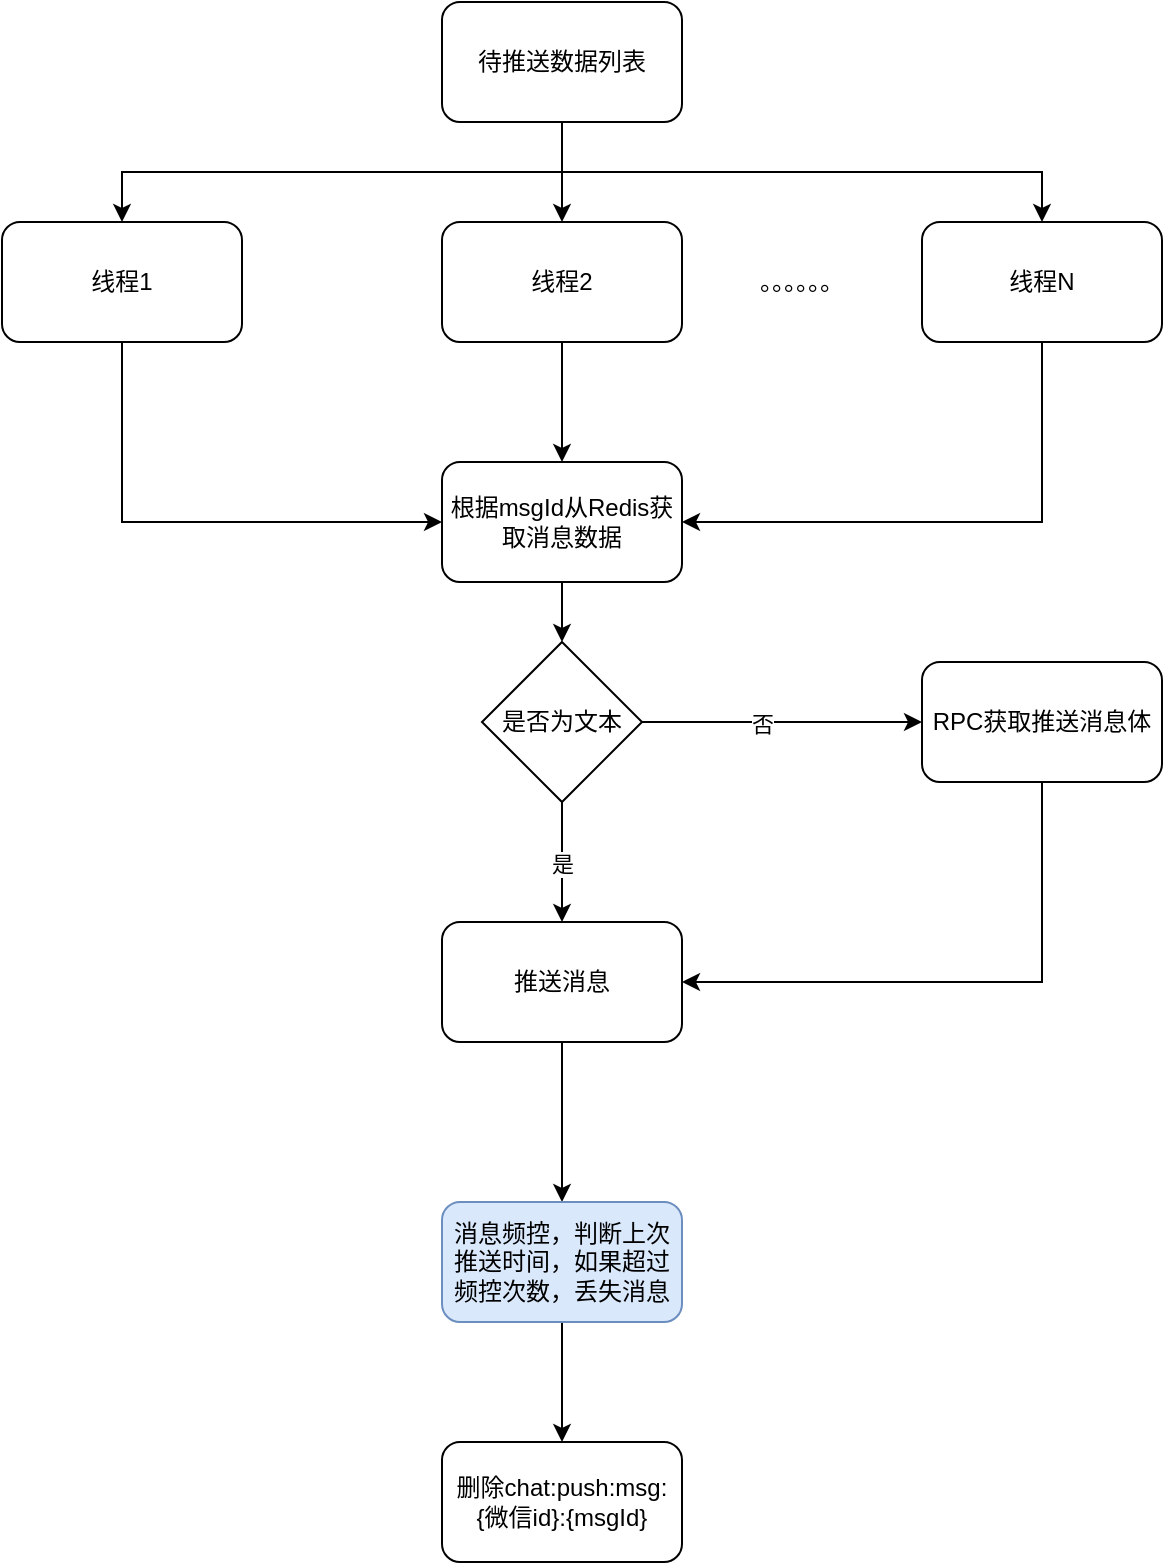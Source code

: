 <mxfile version="24.9.3">
  <diagram name="第 1 页" id="s7mqqbtvPCFgrEXvom89">
    <mxGraphModel dx="1230" dy="884" grid="1" gridSize="10" guides="1" tooltips="1" connect="1" arrows="1" fold="1" page="1" pageScale="1" pageWidth="827" pageHeight="1169" math="0" shadow="0">
      <root>
        <mxCell id="0" />
        <mxCell id="1" parent="0" />
        <mxCell id="EfEsFLw0orKiGEYMN6w3-5" style="edgeStyle=orthogonalEdgeStyle;rounded=0;orthogonalLoop=1;jettySize=auto;html=1;exitX=0.5;exitY=1;exitDx=0;exitDy=0;" parent="1" source="EfEsFLw0orKiGEYMN6w3-1" target="EfEsFLw0orKiGEYMN6w3-2" edge="1">
          <mxGeometry relative="1" as="geometry" />
        </mxCell>
        <mxCell id="EfEsFLw0orKiGEYMN6w3-6" style="edgeStyle=orthogonalEdgeStyle;rounded=0;orthogonalLoop=1;jettySize=auto;html=1;exitX=0.5;exitY=1;exitDx=0;exitDy=0;entryX=0.5;entryY=0;entryDx=0;entryDy=0;" parent="1" source="EfEsFLw0orKiGEYMN6w3-1" target="EfEsFLw0orKiGEYMN6w3-3" edge="1">
          <mxGeometry relative="1" as="geometry" />
        </mxCell>
        <mxCell id="EfEsFLw0orKiGEYMN6w3-7" style="edgeStyle=orthogonalEdgeStyle;rounded=0;orthogonalLoop=1;jettySize=auto;html=1;exitX=0.5;exitY=1;exitDx=0;exitDy=0;entryX=0.5;entryY=0;entryDx=0;entryDy=0;" parent="1" source="EfEsFLw0orKiGEYMN6w3-1" target="EfEsFLw0orKiGEYMN6w3-4" edge="1">
          <mxGeometry relative="1" as="geometry" />
        </mxCell>
        <mxCell id="EfEsFLw0orKiGEYMN6w3-1" value="待推送数据列表" style="rounded=1;whiteSpace=wrap;html=1;" parent="1" vertex="1">
          <mxGeometry x="320" y="60" width="120" height="60" as="geometry" />
        </mxCell>
        <mxCell id="u6foebVcak_EvIbJIwWJ-4" style="edgeStyle=orthogonalEdgeStyle;rounded=0;orthogonalLoop=1;jettySize=auto;html=1;exitX=0.5;exitY=1;exitDx=0;exitDy=0;entryX=0;entryY=0.5;entryDx=0;entryDy=0;" edge="1" parent="1" source="EfEsFLw0orKiGEYMN6w3-2" target="EfEsFLw0orKiGEYMN6w3-9">
          <mxGeometry relative="1" as="geometry" />
        </mxCell>
        <mxCell id="EfEsFLw0orKiGEYMN6w3-2" value="线程1" style="rounded=1;whiteSpace=wrap;html=1;" parent="1" vertex="1">
          <mxGeometry x="100" y="170" width="120" height="60" as="geometry" />
        </mxCell>
        <mxCell id="EfEsFLw0orKiGEYMN6w3-10" style="edgeStyle=orthogonalEdgeStyle;rounded=0;orthogonalLoop=1;jettySize=auto;html=1;exitX=0.5;exitY=1;exitDx=0;exitDy=0;entryX=0.5;entryY=0;entryDx=0;entryDy=0;" parent="1" source="EfEsFLw0orKiGEYMN6w3-3" target="EfEsFLw0orKiGEYMN6w3-9" edge="1">
          <mxGeometry relative="1" as="geometry" />
        </mxCell>
        <mxCell id="EfEsFLw0orKiGEYMN6w3-3" value="线程2" style="rounded=1;whiteSpace=wrap;html=1;" parent="1" vertex="1">
          <mxGeometry x="320" y="170" width="120" height="60" as="geometry" />
        </mxCell>
        <mxCell id="u6foebVcak_EvIbJIwWJ-5" style="edgeStyle=orthogonalEdgeStyle;rounded=0;orthogonalLoop=1;jettySize=auto;html=1;exitX=0.5;exitY=1;exitDx=0;exitDy=0;entryX=1;entryY=0.5;entryDx=0;entryDy=0;" edge="1" parent="1" source="EfEsFLw0orKiGEYMN6w3-4" target="EfEsFLw0orKiGEYMN6w3-9">
          <mxGeometry relative="1" as="geometry" />
        </mxCell>
        <mxCell id="EfEsFLw0orKiGEYMN6w3-4" value="线程N" style="rounded=1;whiteSpace=wrap;html=1;" parent="1" vertex="1">
          <mxGeometry x="560" y="170" width="120" height="60" as="geometry" />
        </mxCell>
        <mxCell id="EfEsFLw0orKiGEYMN6w3-8" value="。。。。。。" style="text;html=1;align=center;verticalAlign=middle;whiteSpace=wrap;rounded=0;" parent="1" vertex="1">
          <mxGeometry x="470" y="185" width="60" height="30" as="geometry" />
        </mxCell>
        <mxCell id="EfEsFLw0orKiGEYMN6w3-13" style="edgeStyle=orthogonalEdgeStyle;rounded=0;orthogonalLoop=1;jettySize=auto;html=1;exitX=0.5;exitY=1;exitDx=0;exitDy=0;entryX=0.5;entryY=0;entryDx=0;entryDy=0;" parent="1" source="EfEsFLw0orKiGEYMN6w3-9" target="EfEsFLw0orKiGEYMN6w3-12" edge="1">
          <mxGeometry relative="1" as="geometry" />
        </mxCell>
        <mxCell id="EfEsFLw0orKiGEYMN6w3-9" value="根据msgId从Redis获取消息数据" style="rounded=1;whiteSpace=wrap;html=1;" parent="1" vertex="1">
          <mxGeometry x="320" y="290" width="120" height="60" as="geometry" />
        </mxCell>
        <mxCell id="EfEsFLw0orKiGEYMN6w3-15" style="edgeStyle=orthogonalEdgeStyle;rounded=0;orthogonalLoop=1;jettySize=auto;html=1;exitX=1;exitY=0.5;exitDx=0;exitDy=0;" parent="1" source="EfEsFLw0orKiGEYMN6w3-12" target="EfEsFLw0orKiGEYMN6w3-14" edge="1">
          <mxGeometry relative="1" as="geometry" />
        </mxCell>
        <mxCell id="EfEsFLw0orKiGEYMN6w3-16" value="否" style="edgeLabel;html=1;align=center;verticalAlign=middle;resizable=0;points=[];" parent="EfEsFLw0orKiGEYMN6w3-15" vertex="1" connectable="0">
          <mxGeometry x="-0.143" y="-1" relative="1" as="geometry">
            <mxPoint as="offset" />
          </mxGeometry>
        </mxCell>
        <mxCell id="EfEsFLw0orKiGEYMN6w3-19" style="edgeStyle=orthogonalEdgeStyle;rounded=0;orthogonalLoop=1;jettySize=auto;html=1;exitX=0.5;exitY=1;exitDx=0;exitDy=0;entryX=0.5;entryY=0;entryDx=0;entryDy=0;" parent="1" source="EfEsFLw0orKiGEYMN6w3-12" target="EfEsFLw0orKiGEYMN6w3-17" edge="1">
          <mxGeometry relative="1" as="geometry" />
        </mxCell>
        <mxCell id="EfEsFLw0orKiGEYMN6w3-20" value="是" style="edgeLabel;html=1;align=center;verticalAlign=middle;resizable=0;points=[];" parent="EfEsFLw0orKiGEYMN6w3-19" vertex="1" connectable="0">
          <mxGeometry x="0.033" relative="1" as="geometry">
            <mxPoint as="offset" />
          </mxGeometry>
        </mxCell>
        <mxCell id="EfEsFLw0orKiGEYMN6w3-12" value="是否为文本" style="rhombus;whiteSpace=wrap;html=1;" parent="1" vertex="1">
          <mxGeometry x="340" y="380" width="80" height="80" as="geometry" />
        </mxCell>
        <mxCell id="EfEsFLw0orKiGEYMN6w3-18" style="edgeStyle=orthogonalEdgeStyle;rounded=0;orthogonalLoop=1;jettySize=auto;html=1;exitX=0.5;exitY=1;exitDx=0;exitDy=0;entryX=1;entryY=0.5;entryDx=0;entryDy=0;" parent="1" source="EfEsFLw0orKiGEYMN6w3-14" target="EfEsFLw0orKiGEYMN6w3-17" edge="1">
          <mxGeometry relative="1" as="geometry" />
        </mxCell>
        <mxCell id="EfEsFLw0orKiGEYMN6w3-14" value="RPC获取推送消息体" style="rounded=1;whiteSpace=wrap;html=1;" parent="1" vertex="1">
          <mxGeometry x="560" y="390" width="120" height="60" as="geometry" />
        </mxCell>
        <mxCell id="u6foebVcak_EvIbJIwWJ-2" value="" style="edgeStyle=orthogonalEdgeStyle;rounded=0;orthogonalLoop=1;jettySize=auto;html=1;" edge="1" parent="1" source="EfEsFLw0orKiGEYMN6w3-17" target="u6foebVcak_EvIbJIwWJ-1">
          <mxGeometry relative="1" as="geometry" />
        </mxCell>
        <mxCell id="EfEsFLw0orKiGEYMN6w3-17" value="推送消息" style="rounded=1;whiteSpace=wrap;html=1;" parent="1" vertex="1">
          <mxGeometry x="320" y="520" width="120" height="60" as="geometry" />
        </mxCell>
        <mxCell id="EfEsFLw0orKiGEYMN6w3-21" value="删除chat:push:msg:{微信id}:{msgId}" style="rounded=1;whiteSpace=wrap;html=1;" parent="1" vertex="1">
          <mxGeometry x="320" y="780" width="120" height="60" as="geometry" />
        </mxCell>
        <mxCell id="u6foebVcak_EvIbJIwWJ-3" style="edgeStyle=orthogonalEdgeStyle;rounded=0;orthogonalLoop=1;jettySize=auto;html=1;exitX=0.5;exitY=1;exitDx=0;exitDy=0;" edge="1" parent="1" source="u6foebVcak_EvIbJIwWJ-1" target="EfEsFLw0orKiGEYMN6w3-21">
          <mxGeometry relative="1" as="geometry" />
        </mxCell>
        <mxCell id="u6foebVcak_EvIbJIwWJ-1" value="消息频控，判断上次推送时间，如果超过频控次数，丢失消息" style="rounded=1;whiteSpace=wrap;html=1;fillColor=#dae8fc;strokeColor=#6c8ebf;" vertex="1" parent="1">
          <mxGeometry x="320" y="660" width="120" height="60" as="geometry" />
        </mxCell>
      </root>
    </mxGraphModel>
  </diagram>
</mxfile>

